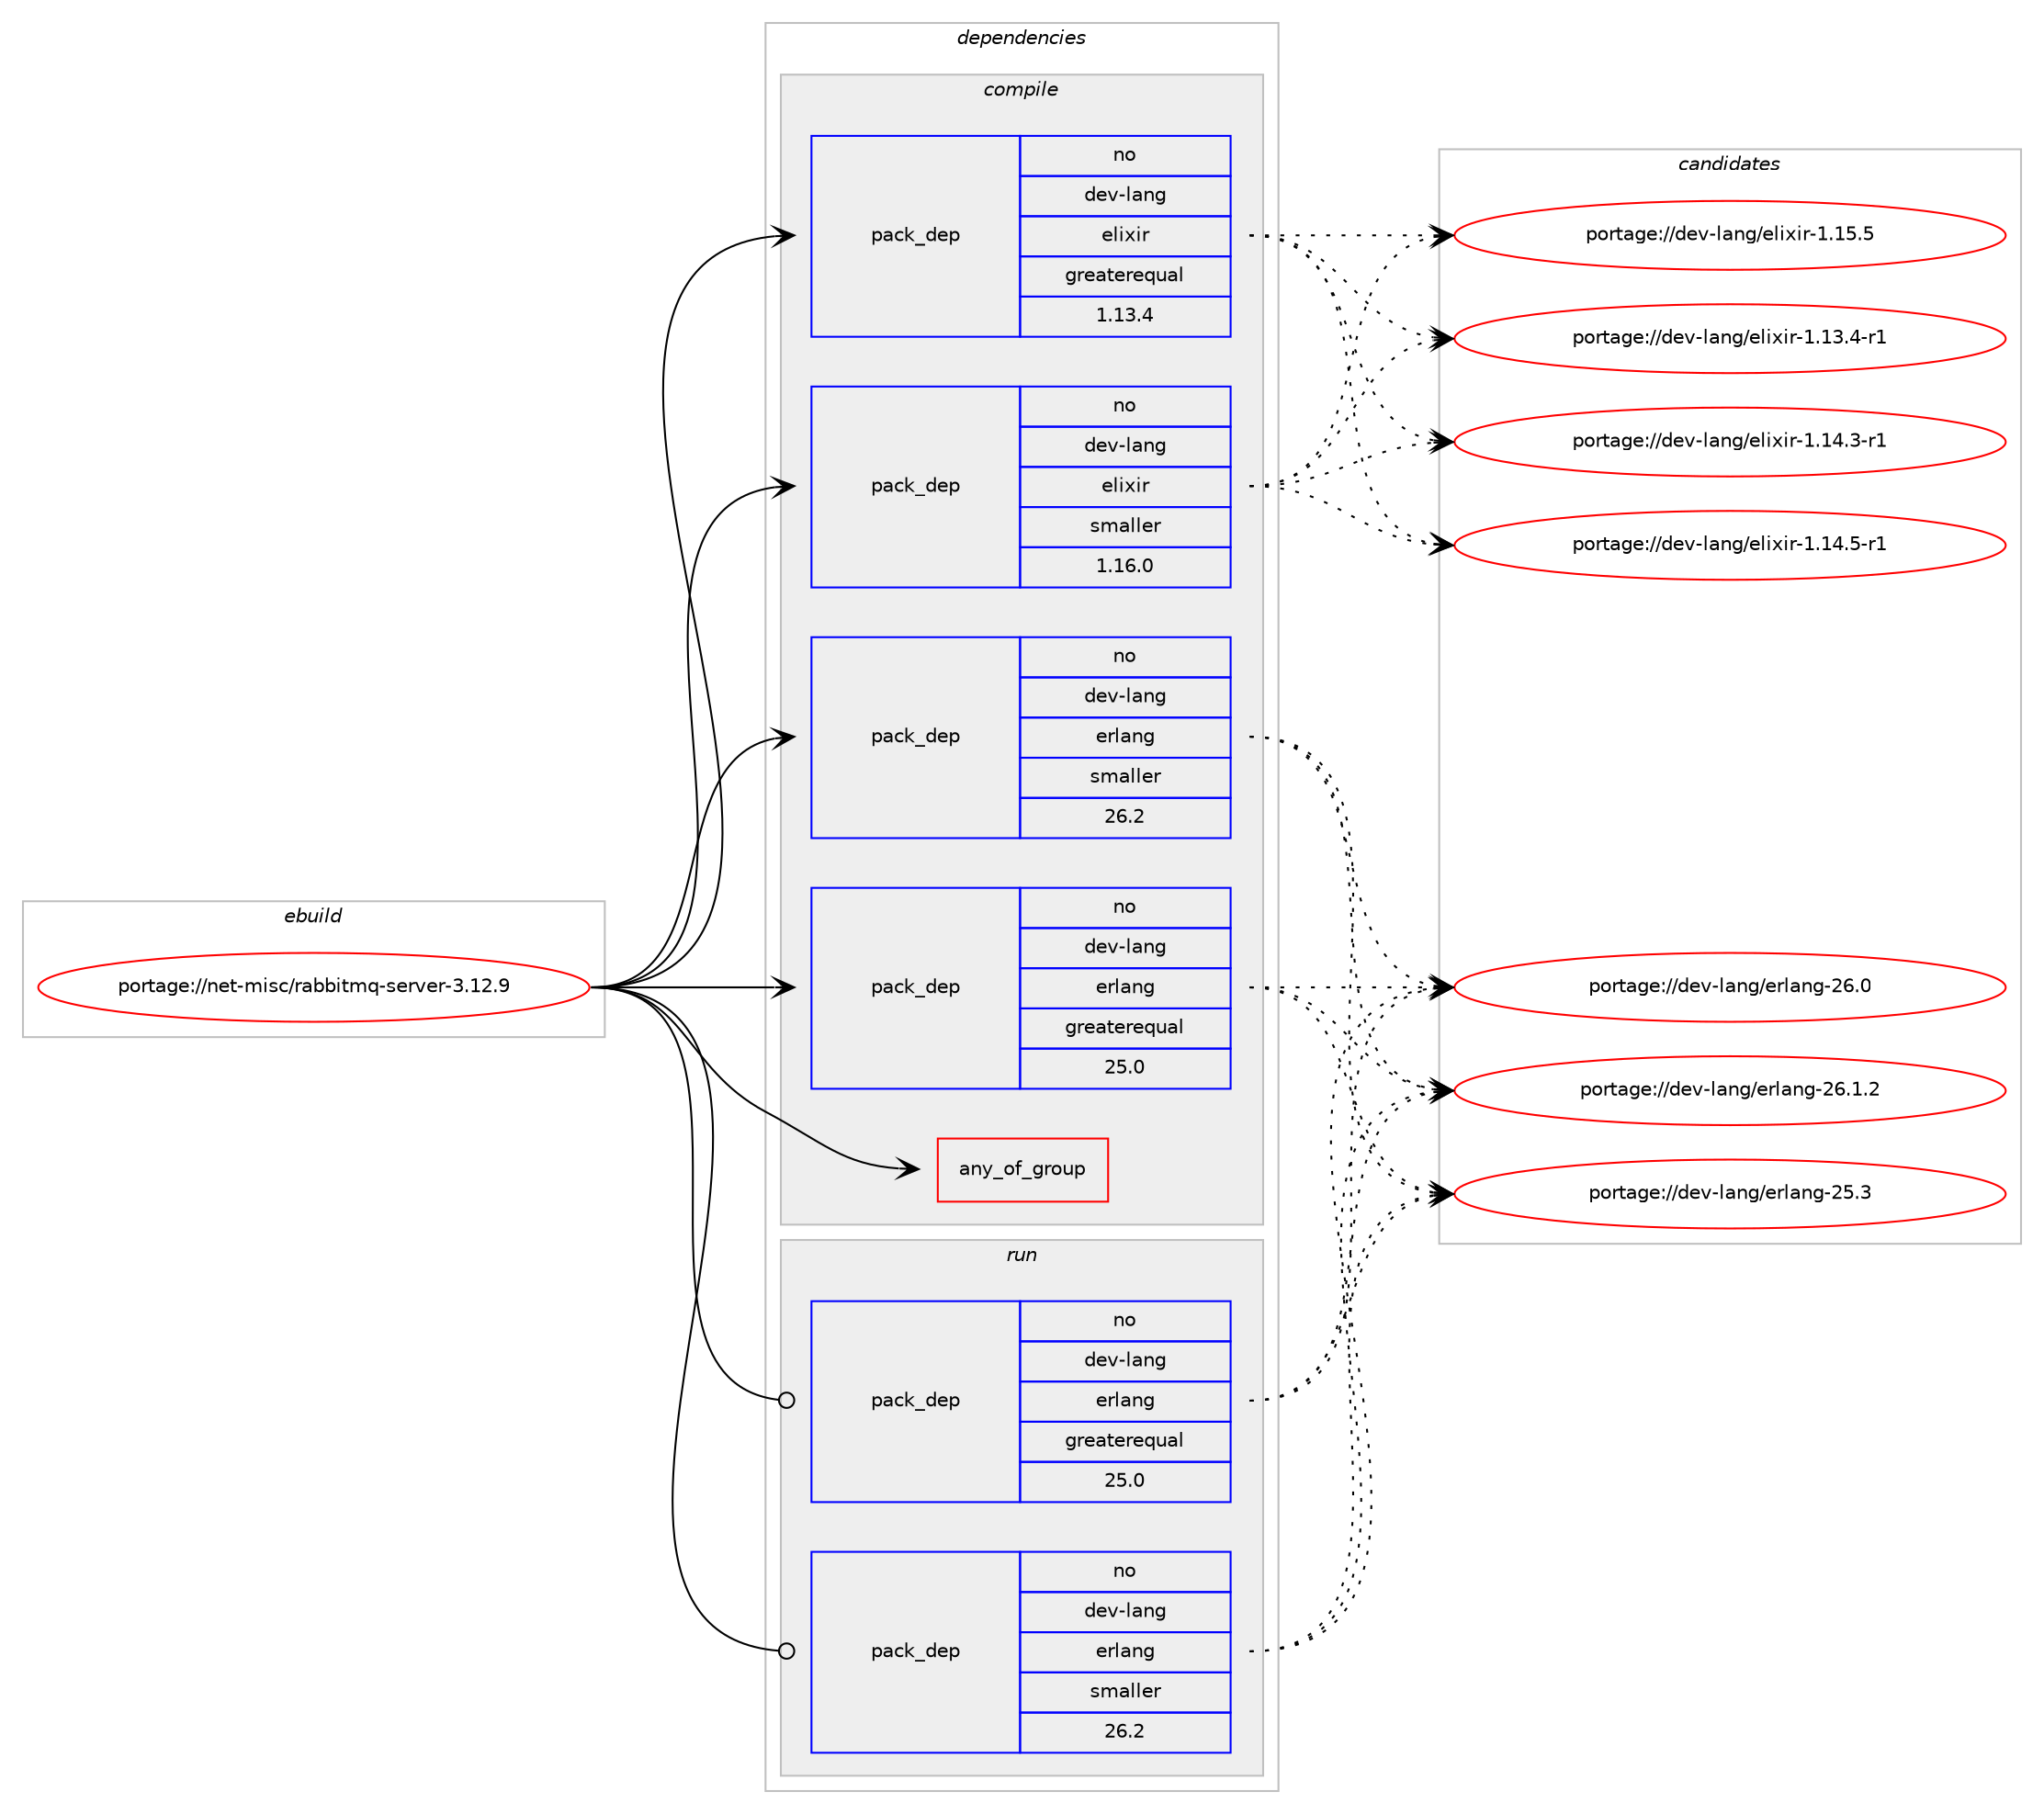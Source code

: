 digraph prolog {

# *************
# Graph options
# *************

newrank=true;
concentrate=true;
compound=true;
graph [rankdir=LR,fontname=Helvetica,fontsize=10,ranksep=1.5];#, ranksep=2.5, nodesep=0.2];
edge  [arrowhead=vee];
node  [fontname=Helvetica,fontsize=10];

# **********
# The ebuild
# **********

subgraph cluster_leftcol {
color=gray;
label=<<i>ebuild</i>>;
id [label="portage://net-misc/rabbitmq-server-3.12.9", color=red, width=4, href="../net-misc/rabbitmq-server-3.12.9.svg"];
}

# ****************
# The dependencies
# ****************

subgraph cluster_midcol {
color=gray;
label=<<i>dependencies</i>>;
subgraph cluster_compile {
fillcolor="#eeeeee";
style=filled;
label=<<i>compile</i>>;
subgraph any1 {
dependency41 [label=<<TABLE BORDER="0" CELLBORDER="1" CELLSPACING="0" CELLPADDING="4"><TR><TD CELLPADDING="10">any_of_group</TD></TR></TABLE>>, shape=none, color=red];# *** BEGIN UNKNOWN DEPENDENCY TYPE (TODO) ***
# dependency41 -> package_dependency(portage://net-misc/rabbitmq-server-3.12.9,install,no,dev-lang,python,none,[,,],[slot(3.12)],[use(enable(xml),positive)])
# *** END UNKNOWN DEPENDENCY TYPE (TODO) ***

# *** BEGIN UNKNOWN DEPENDENCY TYPE (TODO) ***
# dependency41 -> package_dependency(portage://net-misc/rabbitmq-server-3.12.9,install,no,dev-lang,python,none,[,,],[slot(3.11)],[use(enable(xml),positive)])
# *** END UNKNOWN DEPENDENCY TYPE (TODO) ***

# *** BEGIN UNKNOWN DEPENDENCY TYPE (TODO) ***
# dependency41 -> package_dependency(portage://net-misc/rabbitmq-server-3.12.9,install,no,dev-lang,python,none,[,,],[slot(3.10)],[use(enable(xml),positive)])
# *** END UNKNOWN DEPENDENCY TYPE (TODO) ***

}
id:e -> dependency41:w [weight=20,style="solid",arrowhead="vee"];
# *** BEGIN UNKNOWN DEPENDENCY TYPE (TODO) ***
# id -> package_dependency(portage://net-misc/rabbitmq-server-3.12.9,install,no,acct-group,rabbitmq,none,[,,],[],[])
# *** END UNKNOWN DEPENDENCY TYPE (TODO) ***

# *** BEGIN UNKNOWN DEPENDENCY TYPE (TODO) ***
# id -> package_dependency(portage://net-misc/rabbitmq-server-3.12.9,install,no,acct-user,rabbitmq,none,[,,],[],[])
# *** END UNKNOWN DEPENDENCY TYPE (TODO) ***

# *** BEGIN UNKNOWN DEPENDENCY TYPE (TODO) ***
# id -> package_dependency(portage://net-misc/rabbitmq-server-3.12.9,install,no,app-arch,unzip,none,[,,],[],[])
# *** END UNKNOWN DEPENDENCY TYPE (TODO) ***

# *** BEGIN UNKNOWN DEPENDENCY TYPE (TODO) ***
# id -> package_dependency(portage://net-misc/rabbitmq-server-3.12.9,install,no,app-arch,zip,none,[,,],[],[])
# *** END UNKNOWN DEPENDENCY TYPE (TODO) ***

# *** BEGIN UNKNOWN DEPENDENCY TYPE (TODO) ***
# id -> package_dependency(portage://net-misc/rabbitmq-server-3.12.9,install,no,app-text,docbook-xml-dtd,none,[,,],[slot(4.5)],[])
# *** END UNKNOWN DEPENDENCY TYPE (TODO) ***

# *** BEGIN UNKNOWN DEPENDENCY TYPE (TODO) ***
# id -> package_dependency(portage://net-misc/rabbitmq-server-3.12.9,install,no,app-text,xmlto,none,[,,],[],[])
# *** END UNKNOWN DEPENDENCY TYPE (TODO) ***

subgraph pack29 {
dependency42 [label=<<TABLE BORDER="0" CELLBORDER="1" CELLSPACING="0" CELLPADDING="4" WIDTH="220"><TR><TD ROWSPAN="6" CELLPADDING="30">pack_dep</TD></TR><TR><TD WIDTH="110">no</TD></TR><TR><TD>dev-lang</TD></TR><TR><TD>elixir</TD></TR><TR><TD>greaterequal</TD></TR><TR><TD>1.13.4</TD></TR></TABLE>>, shape=none, color=blue];
}
id:e -> dependency42:w [weight=20,style="solid",arrowhead="vee"];
subgraph pack30 {
dependency43 [label=<<TABLE BORDER="0" CELLBORDER="1" CELLSPACING="0" CELLPADDING="4" WIDTH="220"><TR><TD ROWSPAN="6" CELLPADDING="30">pack_dep</TD></TR><TR><TD WIDTH="110">no</TD></TR><TR><TD>dev-lang</TD></TR><TR><TD>elixir</TD></TR><TR><TD>smaller</TD></TR><TR><TD>1.16.0</TD></TR></TABLE>>, shape=none, color=blue];
}
id:e -> dependency43:w [weight=20,style="solid",arrowhead="vee"];
subgraph pack31 {
dependency44 [label=<<TABLE BORDER="0" CELLBORDER="1" CELLSPACING="0" CELLPADDING="4" WIDTH="220"><TR><TD ROWSPAN="6" CELLPADDING="30">pack_dep</TD></TR><TR><TD WIDTH="110">no</TD></TR><TR><TD>dev-lang</TD></TR><TR><TD>erlang</TD></TR><TR><TD>greaterequal</TD></TR><TR><TD>25.0</TD></TR></TABLE>>, shape=none, color=blue];
}
id:e -> dependency44:w [weight=20,style="solid",arrowhead="vee"];
subgraph pack32 {
dependency45 [label=<<TABLE BORDER="0" CELLBORDER="1" CELLSPACING="0" CELLPADDING="4" WIDTH="220"><TR><TD ROWSPAN="6" CELLPADDING="30">pack_dep</TD></TR><TR><TD WIDTH="110">no</TD></TR><TR><TD>dev-lang</TD></TR><TR><TD>erlang</TD></TR><TR><TD>smaller</TD></TR><TR><TD>26.2</TD></TR></TABLE>>, shape=none, color=blue];
}
id:e -> dependency45:w [weight=20,style="solid",arrowhead="vee"];
# *** BEGIN UNKNOWN DEPENDENCY TYPE (TODO) ***
# id -> package_dependency(portage://net-misc/rabbitmq-server-3.12.9,install,no,dev-libs,libxslt,none,[,,],[],[])
# *** END UNKNOWN DEPENDENCY TYPE (TODO) ***

}
subgraph cluster_compileandrun {
fillcolor="#eeeeee";
style=filled;
label=<<i>compile and run</i>>;
}
subgraph cluster_run {
fillcolor="#eeeeee";
style=filled;
label=<<i>run</i>>;
# *** BEGIN UNKNOWN DEPENDENCY TYPE (TODO) ***
# id -> package_dependency(portage://net-misc/rabbitmq-server-3.12.9,run,no,acct-group,rabbitmq,none,[,,],[],[])
# *** END UNKNOWN DEPENDENCY TYPE (TODO) ***

# *** BEGIN UNKNOWN DEPENDENCY TYPE (TODO) ***
# id -> package_dependency(portage://net-misc/rabbitmq-server-3.12.9,run,no,acct-user,rabbitmq,none,[,,],[],[])
# *** END UNKNOWN DEPENDENCY TYPE (TODO) ***

subgraph pack33 {
dependency46 [label=<<TABLE BORDER="0" CELLBORDER="1" CELLSPACING="0" CELLPADDING="4" WIDTH="220"><TR><TD ROWSPAN="6" CELLPADDING="30">pack_dep</TD></TR><TR><TD WIDTH="110">no</TD></TR><TR><TD>dev-lang</TD></TR><TR><TD>erlang</TD></TR><TR><TD>greaterequal</TD></TR><TR><TD>25.0</TD></TR></TABLE>>, shape=none, color=blue];
}
id:e -> dependency46:w [weight=20,style="solid",arrowhead="odot"];
subgraph pack34 {
dependency47 [label=<<TABLE BORDER="0" CELLBORDER="1" CELLSPACING="0" CELLPADDING="4" WIDTH="220"><TR><TD ROWSPAN="6" CELLPADDING="30">pack_dep</TD></TR><TR><TD WIDTH="110">no</TD></TR><TR><TD>dev-lang</TD></TR><TR><TD>erlang</TD></TR><TR><TD>smaller</TD></TR><TR><TD>26.2</TD></TR></TABLE>>, shape=none, color=blue];
}
id:e -> dependency47:w [weight=20,style="solid",arrowhead="odot"];
}
}

# **************
# The candidates
# **************

subgraph cluster_choices {
rank=same;
color=gray;
label=<<i>candidates</i>>;

subgraph choice29 {
color=black;
nodesep=1;
choice100101118451089711010347101108105120105114454946495146524511449 [label="portage://dev-lang/elixir-1.13.4-r1", color=red, width=4,href="../dev-lang/elixir-1.13.4-r1.svg"];
choice100101118451089711010347101108105120105114454946495246514511449 [label="portage://dev-lang/elixir-1.14.3-r1", color=red, width=4,href="../dev-lang/elixir-1.14.3-r1.svg"];
choice100101118451089711010347101108105120105114454946495246534511449 [label="portage://dev-lang/elixir-1.14.5-r1", color=red, width=4,href="../dev-lang/elixir-1.14.5-r1.svg"];
choice10010111845108971101034710110810512010511445494649534653 [label="portage://dev-lang/elixir-1.15.5", color=red, width=4,href="../dev-lang/elixir-1.15.5.svg"];
dependency42:e -> choice100101118451089711010347101108105120105114454946495146524511449:w [style=dotted,weight="100"];
dependency42:e -> choice100101118451089711010347101108105120105114454946495246514511449:w [style=dotted,weight="100"];
dependency42:e -> choice100101118451089711010347101108105120105114454946495246534511449:w [style=dotted,weight="100"];
dependency42:e -> choice10010111845108971101034710110810512010511445494649534653:w [style=dotted,weight="100"];
}
subgraph choice30 {
color=black;
nodesep=1;
choice100101118451089711010347101108105120105114454946495146524511449 [label="portage://dev-lang/elixir-1.13.4-r1", color=red, width=4,href="../dev-lang/elixir-1.13.4-r1.svg"];
choice100101118451089711010347101108105120105114454946495246514511449 [label="portage://dev-lang/elixir-1.14.3-r1", color=red, width=4,href="../dev-lang/elixir-1.14.3-r1.svg"];
choice100101118451089711010347101108105120105114454946495246534511449 [label="portage://dev-lang/elixir-1.14.5-r1", color=red, width=4,href="../dev-lang/elixir-1.14.5-r1.svg"];
choice10010111845108971101034710110810512010511445494649534653 [label="portage://dev-lang/elixir-1.15.5", color=red, width=4,href="../dev-lang/elixir-1.15.5.svg"];
dependency43:e -> choice100101118451089711010347101108105120105114454946495146524511449:w [style=dotted,weight="100"];
dependency43:e -> choice100101118451089711010347101108105120105114454946495246514511449:w [style=dotted,weight="100"];
dependency43:e -> choice100101118451089711010347101108105120105114454946495246534511449:w [style=dotted,weight="100"];
dependency43:e -> choice10010111845108971101034710110810512010511445494649534653:w [style=dotted,weight="100"];
}
subgraph choice31 {
color=black;
nodesep=1;
choice100101118451089711010347101114108971101034550534651 [label="portage://dev-lang/erlang-25.3", color=red, width=4,href="../dev-lang/erlang-25.3.svg"];
choice100101118451089711010347101114108971101034550544648 [label="portage://dev-lang/erlang-26.0", color=red, width=4,href="../dev-lang/erlang-26.0.svg"];
choice1001011184510897110103471011141089711010345505446494650 [label="portage://dev-lang/erlang-26.1.2", color=red, width=4,href="../dev-lang/erlang-26.1.2.svg"];
dependency44:e -> choice100101118451089711010347101114108971101034550534651:w [style=dotted,weight="100"];
dependency44:e -> choice100101118451089711010347101114108971101034550544648:w [style=dotted,weight="100"];
dependency44:e -> choice1001011184510897110103471011141089711010345505446494650:w [style=dotted,weight="100"];
}
subgraph choice32 {
color=black;
nodesep=1;
choice100101118451089711010347101114108971101034550534651 [label="portage://dev-lang/erlang-25.3", color=red, width=4,href="../dev-lang/erlang-25.3.svg"];
choice100101118451089711010347101114108971101034550544648 [label="portage://dev-lang/erlang-26.0", color=red, width=4,href="../dev-lang/erlang-26.0.svg"];
choice1001011184510897110103471011141089711010345505446494650 [label="portage://dev-lang/erlang-26.1.2", color=red, width=4,href="../dev-lang/erlang-26.1.2.svg"];
dependency45:e -> choice100101118451089711010347101114108971101034550534651:w [style=dotted,weight="100"];
dependency45:e -> choice100101118451089711010347101114108971101034550544648:w [style=dotted,weight="100"];
dependency45:e -> choice1001011184510897110103471011141089711010345505446494650:w [style=dotted,weight="100"];
}
subgraph choice33 {
color=black;
nodesep=1;
choice100101118451089711010347101114108971101034550534651 [label="portage://dev-lang/erlang-25.3", color=red, width=4,href="../dev-lang/erlang-25.3.svg"];
choice100101118451089711010347101114108971101034550544648 [label="portage://dev-lang/erlang-26.0", color=red, width=4,href="../dev-lang/erlang-26.0.svg"];
choice1001011184510897110103471011141089711010345505446494650 [label="portage://dev-lang/erlang-26.1.2", color=red, width=4,href="../dev-lang/erlang-26.1.2.svg"];
dependency46:e -> choice100101118451089711010347101114108971101034550534651:w [style=dotted,weight="100"];
dependency46:e -> choice100101118451089711010347101114108971101034550544648:w [style=dotted,weight="100"];
dependency46:e -> choice1001011184510897110103471011141089711010345505446494650:w [style=dotted,weight="100"];
}
subgraph choice34 {
color=black;
nodesep=1;
choice100101118451089711010347101114108971101034550534651 [label="portage://dev-lang/erlang-25.3", color=red, width=4,href="../dev-lang/erlang-25.3.svg"];
choice100101118451089711010347101114108971101034550544648 [label="portage://dev-lang/erlang-26.0", color=red, width=4,href="../dev-lang/erlang-26.0.svg"];
choice1001011184510897110103471011141089711010345505446494650 [label="portage://dev-lang/erlang-26.1.2", color=red, width=4,href="../dev-lang/erlang-26.1.2.svg"];
dependency47:e -> choice100101118451089711010347101114108971101034550534651:w [style=dotted,weight="100"];
dependency47:e -> choice100101118451089711010347101114108971101034550544648:w [style=dotted,weight="100"];
dependency47:e -> choice1001011184510897110103471011141089711010345505446494650:w [style=dotted,weight="100"];
}
}

}
